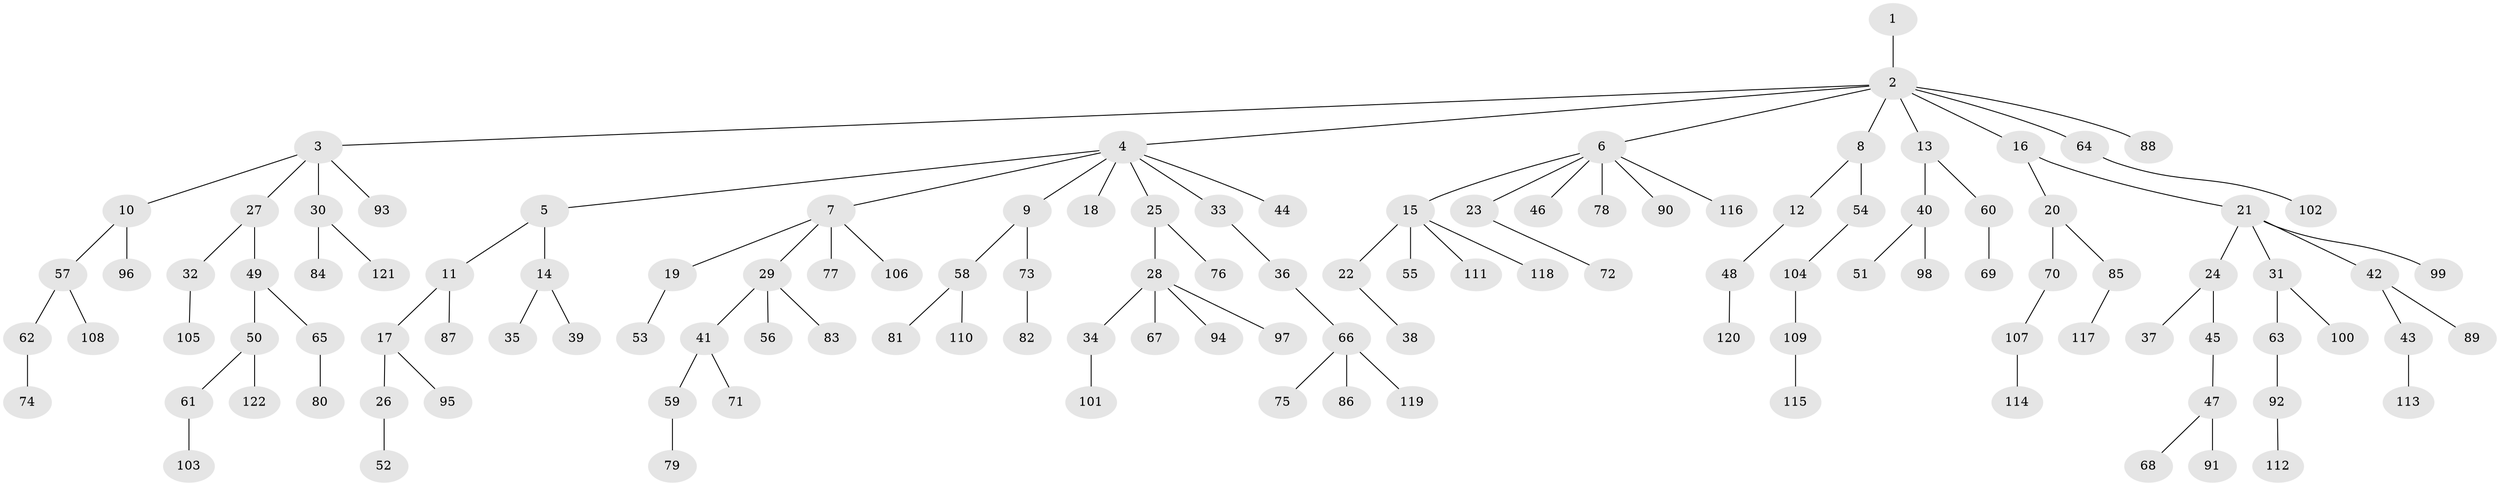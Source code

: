 // coarse degree distribution, {1: 0.75, 2: 0.1875, 3: 0.020833333333333332, 7: 0.020833333333333332, 30: 0.020833333333333332}
// Generated by graph-tools (version 1.1) at 2025/56/03/04/25 21:56:59]
// undirected, 122 vertices, 121 edges
graph export_dot {
graph [start="1"]
  node [color=gray90,style=filled];
  1;
  2;
  3;
  4;
  5;
  6;
  7;
  8;
  9;
  10;
  11;
  12;
  13;
  14;
  15;
  16;
  17;
  18;
  19;
  20;
  21;
  22;
  23;
  24;
  25;
  26;
  27;
  28;
  29;
  30;
  31;
  32;
  33;
  34;
  35;
  36;
  37;
  38;
  39;
  40;
  41;
  42;
  43;
  44;
  45;
  46;
  47;
  48;
  49;
  50;
  51;
  52;
  53;
  54;
  55;
  56;
  57;
  58;
  59;
  60;
  61;
  62;
  63;
  64;
  65;
  66;
  67;
  68;
  69;
  70;
  71;
  72;
  73;
  74;
  75;
  76;
  77;
  78;
  79;
  80;
  81;
  82;
  83;
  84;
  85;
  86;
  87;
  88;
  89;
  90;
  91;
  92;
  93;
  94;
  95;
  96;
  97;
  98;
  99;
  100;
  101;
  102;
  103;
  104;
  105;
  106;
  107;
  108;
  109;
  110;
  111;
  112;
  113;
  114;
  115;
  116;
  117;
  118;
  119;
  120;
  121;
  122;
  1 -- 2;
  2 -- 3;
  2 -- 4;
  2 -- 6;
  2 -- 8;
  2 -- 13;
  2 -- 16;
  2 -- 64;
  2 -- 88;
  3 -- 10;
  3 -- 27;
  3 -- 30;
  3 -- 93;
  4 -- 5;
  4 -- 7;
  4 -- 9;
  4 -- 18;
  4 -- 25;
  4 -- 33;
  4 -- 44;
  5 -- 11;
  5 -- 14;
  6 -- 15;
  6 -- 23;
  6 -- 46;
  6 -- 78;
  6 -- 90;
  6 -- 116;
  7 -- 19;
  7 -- 29;
  7 -- 77;
  7 -- 106;
  8 -- 12;
  8 -- 54;
  9 -- 58;
  9 -- 73;
  10 -- 57;
  10 -- 96;
  11 -- 17;
  11 -- 87;
  12 -- 48;
  13 -- 40;
  13 -- 60;
  14 -- 35;
  14 -- 39;
  15 -- 22;
  15 -- 55;
  15 -- 111;
  15 -- 118;
  16 -- 20;
  16 -- 21;
  17 -- 26;
  17 -- 95;
  19 -- 53;
  20 -- 70;
  20 -- 85;
  21 -- 24;
  21 -- 31;
  21 -- 42;
  21 -- 99;
  22 -- 38;
  23 -- 72;
  24 -- 37;
  24 -- 45;
  25 -- 28;
  25 -- 76;
  26 -- 52;
  27 -- 32;
  27 -- 49;
  28 -- 34;
  28 -- 67;
  28 -- 94;
  28 -- 97;
  29 -- 41;
  29 -- 56;
  29 -- 83;
  30 -- 84;
  30 -- 121;
  31 -- 63;
  31 -- 100;
  32 -- 105;
  33 -- 36;
  34 -- 101;
  36 -- 66;
  40 -- 51;
  40 -- 98;
  41 -- 59;
  41 -- 71;
  42 -- 43;
  42 -- 89;
  43 -- 113;
  45 -- 47;
  47 -- 68;
  47 -- 91;
  48 -- 120;
  49 -- 50;
  49 -- 65;
  50 -- 61;
  50 -- 122;
  54 -- 104;
  57 -- 62;
  57 -- 108;
  58 -- 81;
  58 -- 110;
  59 -- 79;
  60 -- 69;
  61 -- 103;
  62 -- 74;
  63 -- 92;
  64 -- 102;
  65 -- 80;
  66 -- 75;
  66 -- 86;
  66 -- 119;
  70 -- 107;
  73 -- 82;
  85 -- 117;
  92 -- 112;
  104 -- 109;
  107 -- 114;
  109 -- 115;
}
